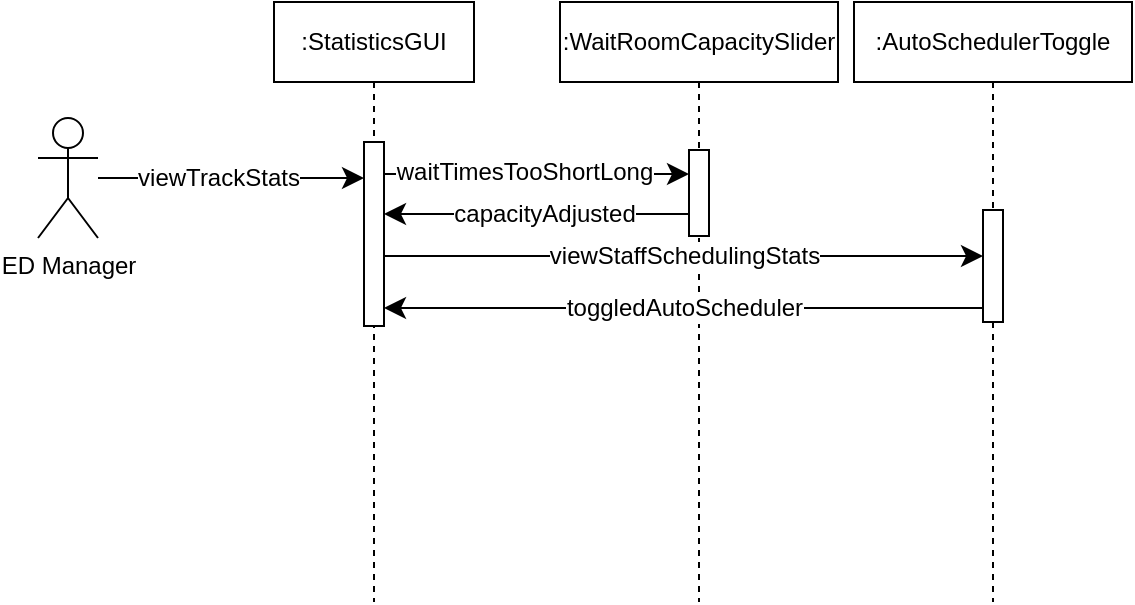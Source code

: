 <mxfile version="24.7.17">
  <diagram name="Page-1" id="2YBvvXClWsGukQMizWep">
    <mxGraphModel dx="789" dy="494" grid="0" gridSize="10" guides="1" tooltips="1" connect="1" arrows="1" fold="1" page="1" pageScale="1" pageWidth="850" pageHeight="1100" background="#ffffff" math="0" shadow="0">
      <root>
        <mxCell id="0" />
        <mxCell id="1" parent="0" />
        <mxCell id="aM9ryv3xv72pqoxQDRHE-1" value=":StatisticsGUI" style="shape=umlLifeline;perimeter=lifelinePerimeter;whiteSpace=wrap;html=1;container=0;dropTarget=0;collapsible=0;recursiveResize=0;outlineConnect=0;portConstraint=eastwest;newEdgeStyle={&quot;edgeStyle&quot;:&quot;elbowEdgeStyle&quot;,&quot;elbow&quot;:&quot;vertical&quot;,&quot;curved&quot;:0,&quot;rounded&quot;:0};" parent="1" vertex="1">
          <mxGeometry x="183" y="60" width="100" height="300" as="geometry" />
        </mxCell>
        <mxCell id="aM9ryv3xv72pqoxQDRHE-2" value="" style="html=1;points=[];perimeter=orthogonalPerimeter;outlineConnect=0;targetShapes=umlLifeline;portConstraint=eastwest;newEdgeStyle={&quot;edgeStyle&quot;:&quot;elbowEdgeStyle&quot;,&quot;elbow&quot;:&quot;vertical&quot;,&quot;curved&quot;:0,&quot;rounded&quot;:0};" parent="aM9ryv3xv72pqoxQDRHE-1" vertex="1">
          <mxGeometry x="45" y="70" width="10" height="92" as="geometry" />
        </mxCell>
        <mxCell id="aM9ryv3xv72pqoxQDRHE-5" value=":WaitRoomCapacitySlider" style="shape=umlLifeline;perimeter=lifelinePerimeter;whiteSpace=wrap;html=1;container=0;dropTarget=0;collapsible=0;recursiveResize=0;outlineConnect=0;portConstraint=eastwest;newEdgeStyle={&quot;edgeStyle&quot;:&quot;elbowEdgeStyle&quot;,&quot;elbow&quot;:&quot;vertical&quot;,&quot;curved&quot;:0,&quot;rounded&quot;:0};" parent="1" vertex="1">
          <mxGeometry x="326" y="60" width="139" height="300" as="geometry" />
        </mxCell>
        <mxCell id="aM9ryv3xv72pqoxQDRHE-6" value="" style="html=1;points=[];perimeter=orthogonalPerimeter;outlineConnect=0;targetShapes=umlLifeline;portConstraint=eastwest;newEdgeStyle={&quot;edgeStyle&quot;:&quot;elbowEdgeStyle&quot;,&quot;elbow&quot;:&quot;vertical&quot;,&quot;curved&quot;:0,&quot;rounded&quot;:0};" parent="aM9ryv3xv72pqoxQDRHE-5" vertex="1">
          <mxGeometry x="64.5" y="74" width="10" height="43" as="geometry" />
        </mxCell>
        <mxCell id="99FT_-au7CRat3UAY1YA-2" style="edgeStyle=none;curved=1;rounded=0;orthogonalLoop=1;jettySize=auto;html=1;fontSize=12;startSize=8;endSize=8;" edge="1" parent="1" source="99FT_-au7CRat3UAY1YA-1" target="aM9ryv3xv72pqoxQDRHE-2">
          <mxGeometry relative="1" as="geometry" />
        </mxCell>
        <mxCell id="99FT_-au7CRat3UAY1YA-3" value="viewTrackStats" style="edgeLabel;html=1;align=center;verticalAlign=middle;resizable=0;points=[];fontSize=12;" vertex="1" connectable="0" parent="99FT_-au7CRat3UAY1YA-2">
          <mxGeometry x="-0.321" relative="1" as="geometry">
            <mxPoint x="15" as="offset" />
          </mxGeometry>
        </mxCell>
        <mxCell id="99FT_-au7CRat3UAY1YA-1" value="ED Manager" style="shape=umlActor;verticalLabelPosition=bottom;verticalAlign=top;html=1;outlineConnect=0;" vertex="1" parent="1">
          <mxGeometry x="65" y="118" width="30" height="60" as="geometry" />
        </mxCell>
        <mxCell id="99FT_-au7CRat3UAY1YA-4" style="edgeStyle=elbowEdgeStyle;curved=0;rounded=0;orthogonalLoop=1;jettySize=auto;html=1;elbow=vertical;fontSize=12;startSize=8;endSize=8;" edge="1" parent="1" source="aM9ryv3xv72pqoxQDRHE-2" target="aM9ryv3xv72pqoxQDRHE-6">
          <mxGeometry relative="1" as="geometry">
            <mxPoint x="351" y="148" as="targetPoint" />
            <Array as="points">
              <mxPoint x="292" y="146" />
            </Array>
          </mxGeometry>
        </mxCell>
        <mxCell id="99FT_-au7CRat3UAY1YA-5" value="waitTimesTooShortLong" style="edgeLabel;html=1;align=center;verticalAlign=middle;resizable=0;points=[];fontSize=12;" vertex="1" connectable="0" parent="99FT_-au7CRat3UAY1YA-4">
          <mxGeometry x="0.202" y="1" relative="1" as="geometry">
            <mxPoint x="-22" as="offset" />
          </mxGeometry>
        </mxCell>
        <mxCell id="99FT_-au7CRat3UAY1YA-7" style="edgeStyle=elbowEdgeStyle;curved=0;rounded=0;orthogonalLoop=1;jettySize=auto;html=1;elbow=vertical;fontSize=12;startSize=8;endSize=8;" edge="1" parent="1" source="aM9ryv3xv72pqoxQDRHE-6" target="aM9ryv3xv72pqoxQDRHE-2">
          <mxGeometry relative="1" as="geometry">
            <Array as="points">
              <mxPoint x="314" y="166" />
            </Array>
          </mxGeometry>
        </mxCell>
        <mxCell id="99FT_-au7CRat3UAY1YA-8" value="capacityAdjusted" style="edgeLabel;html=1;align=center;verticalAlign=middle;resizable=0;points=[];fontSize=12;" vertex="1" connectable="0" parent="99FT_-au7CRat3UAY1YA-7">
          <mxGeometry x="-0.05" relative="1" as="geometry">
            <mxPoint as="offset" />
          </mxGeometry>
        </mxCell>
        <mxCell id="99FT_-au7CRat3UAY1YA-9" value=":AutoSchedulerToggle" style="shape=umlLifeline;perimeter=lifelinePerimeter;whiteSpace=wrap;html=1;container=0;dropTarget=0;collapsible=0;recursiveResize=0;outlineConnect=0;portConstraint=eastwest;newEdgeStyle={&quot;edgeStyle&quot;:&quot;elbowEdgeStyle&quot;,&quot;elbow&quot;:&quot;vertical&quot;,&quot;curved&quot;:0,&quot;rounded&quot;:0};" vertex="1" parent="1">
          <mxGeometry x="473" y="60" width="139" height="300" as="geometry" />
        </mxCell>
        <mxCell id="99FT_-au7CRat3UAY1YA-10" value="" style="html=1;points=[];perimeter=orthogonalPerimeter;outlineConnect=0;targetShapes=umlLifeline;portConstraint=eastwest;newEdgeStyle={&quot;edgeStyle&quot;:&quot;elbowEdgeStyle&quot;,&quot;elbow&quot;:&quot;vertical&quot;,&quot;curved&quot;:0,&quot;rounded&quot;:0};" vertex="1" parent="99FT_-au7CRat3UAY1YA-9">
          <mxGeometry x="64.5" y="104" width="10" height="56" as="geometry" />
        </mxCell>
        <mxCell id="99FT_-au7CRat3UAY1YA-12" value="viewStaffSchedulingStats" style="edgeStyle=elbowEdgeStyle;curved=0;rounded=0;orthogonalLoop=1;jettySize=auto;html=1;elbow=vertical;fontSize=12;startSize=8;endSize=8;" edge="1" parent="1" source="aM9ryv3xv72pqoxQDRHE-2" target="99FT_-au7CRat3UAY1YA-10">
          <mxGeometry relative="1" as="geometry">
            <Array as="points">
              <mxPoint x="394" y="187" />
            </Array>
          </mxGeometry>
        </mxCell>
        <mxCell id="99FT_-au7CRat3UAY1YA-13" value="toggledAutoScheduler" style="edgeStyle=elbowEdgeStyle;curved=0;rounded=0;orthogonalLoop=1;jettySize=auto;html=1;elbow=vertical;fontSize=12;startSize=8;endSize=8;" edge="1" parent="1" source="99FT_-au7CRat3UAY1YA-10" target="aM9ryv3xv72pqoxQDRHE-2">
          <mxGeometry relative="1" as="geometry">
            <Array as="points">
              <mxPoint x="395" y="213" />
            </Array>
          </mxGeometry>
        </mxCell>
      </root>
    </mxGraphModel>
  </diagram>
</mxfile>
